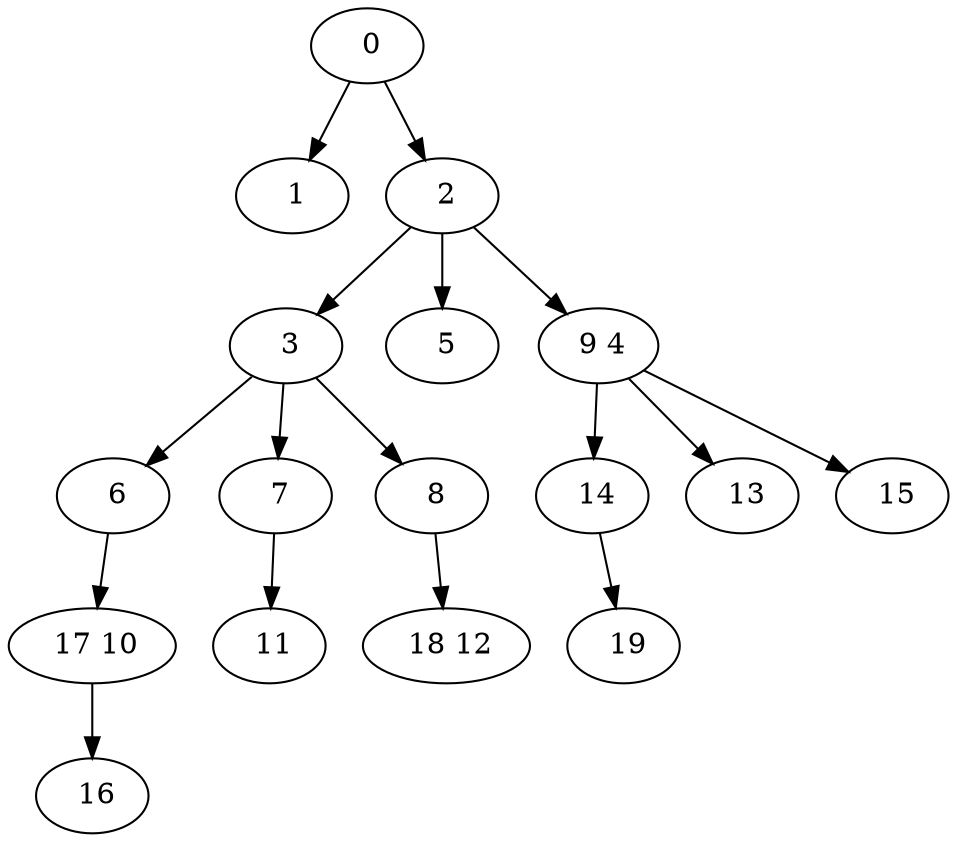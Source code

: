 digraph mytree {
" 0" -> " 1";
" 0" -> " 2";
" 1";
" 2" -> " 3";
" 2" -> " 5";
" 2" -> " 9 4";
" 3" -> " 6";
" 3" -> " 7";
" 3" -> " 8";
" 5";
" 9 4" -> " 14";
" 9 4" -> " 13";
" 9 4" -> " 15";
" 6" -> " 17 10";
" 7" -> " 11";
" 8" -> " 18 12";
" 16";
" 17 10" -> " 16";
" 18 12";
" 14" -> " 19";
" 19";
" 13";
" 15";
" 11";
}
